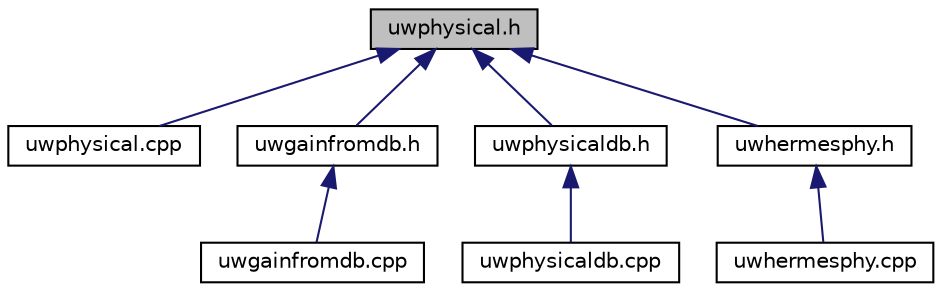 digraph "uwphysical.h"
{
 // LATEX_PDF_SIZE
  edge [fontname="Helvetica",fontsize="10",labelfontname="Helvetica",labelfontsize="10"];
  node [fontname="Helvetica",fontsize="10",shape=record];
  Node1 [label="uwphysical.h",height=0.2,width=0.4,color="black", fillcolor="grey75", style="filled", fontcolor="black",tooltip="Definition of UwPhysical class."];
  Node1 -> Node2 [dir="back",color="midnightblue",fontsize="10",style="solid",fontname="Helvetica"];
  Node2 [label="uwphysical.cpp",height=0.2,width=0.4,color="black", fillcolor="white", style="filled",URL="$uwphysical_8cpp.html",tooltip="Implementation of UnderwaterPhysical class."];
  Node1 -> Node3 [dir="back",color="midnightblue",fontsize="10",style="solid",fontname="Helvetica"];
  Node3 [label="uwgainfromdb.h",height=0.2,width=0.4,color="black", fillcolor="white", style="filled",URL="$uwgainfromdb_8h.html",tooltip="Definition of UnderwaterGainFromDb class."];
  Node3 -> Node4 [dir="back",color="midnightblue",fontsize="10",style="solid",fontname="Helvetica"];
  Node4 [label="uwgainfromdb.cpp",height=0.2,width=0.4,color="black", fillcolor="white", style="filled",URL="$uwgainfromdb_8cpp.html",tooltip="Implementation of UnderwaterGainFromDb class."];
  Node1 -> Node5 [dir="back",color="midnightblue",fontsize="10",style="solid",fontname="Helvetica"];
  Node5 [label="uwphysicaldb.h",height=0.2,width=0.4,color="black", fillcolor="white", style="filled",URL="$uwphysicaldb_8h.html",tooltip="Definition of UnderwaterPhysicaldb class."];
  Node5 -> Node6 [dir="back",color="midnightblue",fontsize="10",style="solid",fontname="Helvetica"];
  Node6 [label="uwphysicaldb.cpp",height=0.2,width=0.4,color="black", fillcolor="white", style="filled",URL="$uwphysicaldb_8cpp.html",tooltip="Implementation of UnderwaterPhysicaldb class."];
  Node1 -> Node7 [dir="back",color="midnightblue",fontsize="10",style="solid",fontname="Helvetica"];
  Node7 [label="uwhermesphy.h",height=0.2,width=0.4,color="black", fillcolor="white", style="filled",URL="$uwhermesphy_8h.html",tooltip="Definition of UwHermesPhy class."];
  Node7 -> Node8 [dir="back",color="midnightblue",fontsize="10",style="solid",fontname="Helvetica"];
  Node8 [label="uwhermesphy.cpp",height=0.2,width=0.4,color="black", fillcolor="white", style="filled",URL="$uwhermesphy_8cpp.html",tooltip="Implementation of UwHermesPhy class."];
}
